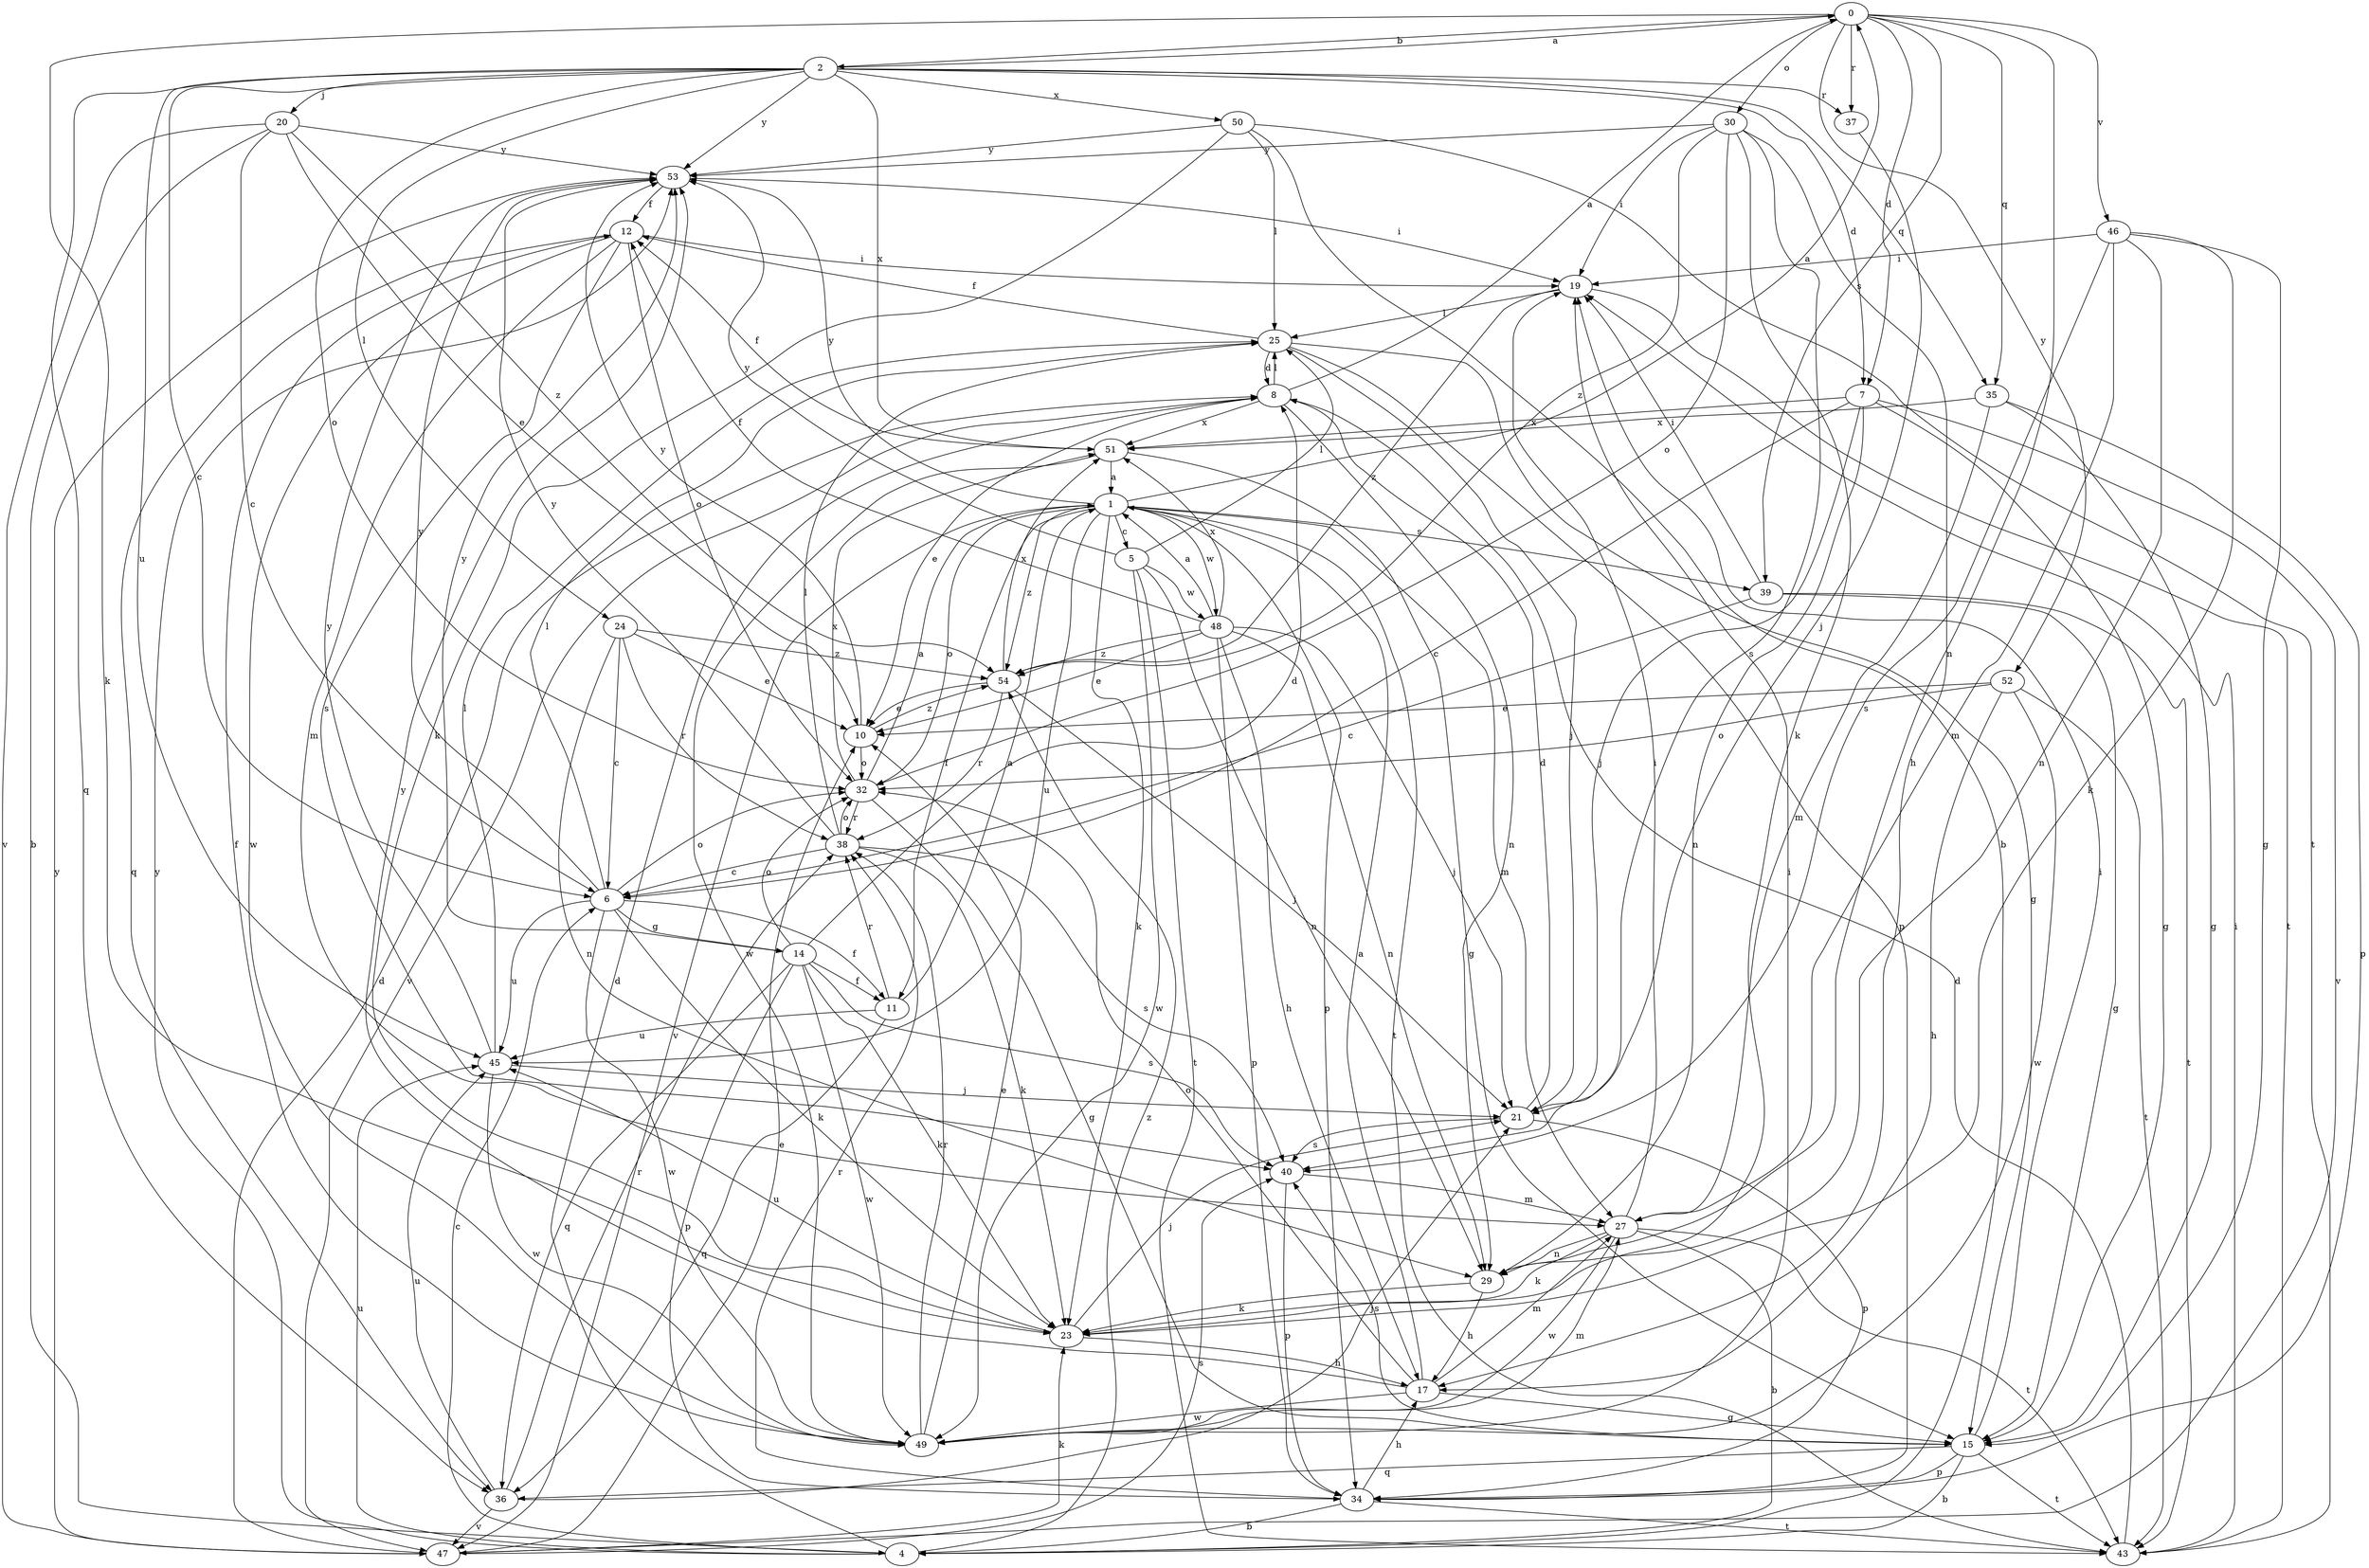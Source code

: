 strict digraph  {
0;
1;
2;
4;
5;
6;
7;
8;
10;
11;
12;
14;
15;
17;
19;
20;
21;
23;
24;
25;
27;
29;
30;
32;
34;
35;
36;
37;
38;
39;
40;
43;
45;
46;
47;
48;
49;
50;
51;
52;
53;
54;
0 -> 2  [label=b];
0 -> 7  [label=d];
0 -> 23  [label=k];
0 -> 29  [label=n];
0 -> 30  [label=o];
0 -> 35  [label=q];
0 -> 37  [label=r];
0 -> 39  [label=s];
0 -> 46  [label=v];
0 -> 52  [label=y];
1 -> 0  [label=a];
1 -> 5  [label=c];
1 -> 11  [label=f];
1 -> 23  [label=k];
1 -> 27  [label=m];
1 -> 32  [label=o];
1 -> 34  [label=p];
1 -> 39  [label=s];
1 -> 43  [label=t];
1 -> 45  [label=u];
1 -> 47  [label=v];
1 -> 48  [label=w];
1 -> 53  [label=y];
1 -> 54  [label=z];
2 -> 0  [label=a];
2 -> 6  [label=c];
2 -> 7  [label=d];
2 -> 20  [label=j];
2 -> 24  [label=l];
2 -> 32  [label=o];
2 -> 35  [label=q];
2 -> 36  [label=q];
2 -> 37  [label=r];
2 -> 45  [label=u];
2 -> 50  [label=x];
2 -> 51  [label=x];
2 -> 53  [label=y];
4 -> 6  [label=c];
4 -> 8  [label=d];
4 -> 45  [label=u];
4 -> 53  [label=y];
4 -> 54  [label=z];
5 -> 25  [label=l];
5 -> 29  [label=n];
5 -> 43  [label=t];
5 -> 48  [label=w];
5 -> 49  [label=w];
5 -> 53  [label=y];
6 -> 11  [label=f];
6 -> 14  [label=g];
6 -> 23  [label=k];
6 -> 25  [label=l];
6 -> 32  [label=o];
6 -> 45  [label=u];
6 -> 49  [label=w];
6 -> 53  [label=y];
7 -> 6  [label=c];
7 -> 15  [label=g];
7 -> 21  [label=j];
7 -> 29  [label=n];
7 -> 47  [label=v];
7 -> 51  [label=x];
8 -> 0  [label=a];
8 -> 10  [label=e];
8 -> 25  [label=l];
8 -> 29  [label=n];
8 -> 47  [label=v];
8 -> 51  [label=x];
10 -> 32  [label=o];
10 -> 53  [label=y];
10 -> 54  [label=z];
11 -> 1  [label=a];
11 -> 36  [label=q];
11 -> 38  [label=r];
11 -> 45  [label=u];
12 -> 19  [label=i];
12 -> 27  [label=m];
12 -> 32  [label=o];
12 -> 36  [label=q];
12 -> 40  [label=s];
12 -> 49  [label=w];
14 -> 8  [label=d];
14 -> 11  [label=f];
14 -> 23  [label=k];
14 -> 32  [label=o];
14 -> 34  [label=p];
14 -> 36  [label=q];
14 -> 40  [label=s];
14 -> 49  [label=w];
14 -> 53  [label=y];
15 -> 4  [label=b];
15 -> 19  [label=i];
15 -> 34  [label=p];
15 -> 36  [label=q];
15 -> 40  [label=s];
15 -> 43  [label=t];
17 -> 1  [label=a];
17 -> 15  [label=g];
17 -> 27  [label=m];
17 -> 32  [label=o];
17 -> 49  [label=w];
17 -> 53  [label=y];
19 -> 25  [label=l];
19 -> 43  [label=t];
19 -> 54  [label=z];
20 -> 4  [label=b];
20 -> 6  [label=c];
20 -> 10  [label=e];
20 -> 47  [label=v];
20 -> 53  [label=y];
20 -> 54  [label=z];
21 -> 8  [label=d];
21 -> 34  [label=p];
21 -> 40  [label=s];
23 -> 17  [label=h];
23 -> 21  [label=j];
23 -> 45  [label=u];
24 -> 6  [label=c];
24 -> 10  [label=e];
24 -> 29  [label=n];
24 -> 38  [label=r];
24 -> 54  [label=z];
25 -> 8  [label=d];
25 -> 12  [label=f];
25 -> 15  [label=g];
25 -> 21  [label=j];
25 -> 34  [label=p];
27 -> 4  [label=b];
27 -> 19  [label=i];
27 -> 23  [label=k];
27 -> 29  [label=n];
27 -> 43  [label=t];
27 -> 49  [label=w];
29 -> 17  [label=h];
29 -> 23  [label=k];
30 -> 17  [label=h];
30 -> 19  [label=i];
30 -> 23  [label=k];
30 -> 32  [label=o];
30 -> 40  [label=s];
30 -> 53  [label=y];
30 -> 54  [label=z];
32 -> 1  [label=a];
32 -> 15  [label=g];
32 -> 38  [label=r];
32 -> 51  [label=x];
34 -> 4  [label=b];
34 -> 17  [label=h];
34 -> 38  [label=r];
34 -> 43  [label=t];
35 -> 15  [label=g];
35 -> 27  [label=m];
35 -> 34  [label=p];
35 -> 51  [label=x];
36 -> 21  [label=j];
36 -> 38  [label=r];
36 -> 45  [label=u];
36 -> 47  [label=v];
37 -> 21  [label=j];
38 -> 6  [label=c];
38 -> 23  [label=k];
38 -> 25  [label=l];
38 -> 32  [label=o];
38 -> 40  [label=s];
38 -> 53  [label=y];
39 -> 6  [label=c];
39 -> 15  [label=g];
39 -> 19  [label=i];
39 -> 43  [label=t];
40 -> 27  [label=m];
40 -> 34  [label=p];
43 -> 8  [label=d];
43 -> 19  [label=i];
45 -> 21  [label=j];
45 -> 25  [label=l];
45 -> 49  [label=w];
45 -> 53  [label=y];
46 -> 15  [label=g];
46 -> 19  [label=i];
46 -> 23  [label=k];
46 -> 27  [label=m];
46 -> 29  [label=n];
46 -> 40  [label=s];
47 -> 8  [label=d];
47 -> 10  [label=e];
47 -> 23  [label=k];
47 -> 40  [label=s];
47 -> 53  [label=y];
48 -> 1  [label=a];
48 -> 10  [label=e];
48 -> 12  [label=f];
48 -> 17  [label=h];
48 -> 21  [label=j];
48 -> 29  [label=n];
48 -> 34  [label=p];
48 -> 51  [label=x];
48 -> 54  [label=z];
49 -> 10  [label=e];
49 -> 12  [label=f];
49 -> 19  [label=i];
49 -> 27  [label=m];
49 -> 38  [label=r];
50 -> 4  [label=b];
50 -> 23  [label=k];
50 -> 25  [label=l];
50 -> 43  [label=t];
50 -> 53  [label=y];
51 -> 1  [label=a];
51 -> 12  [label=f];
51 -> 15  [label=g];
51 -> 49  [label=w];
52 -> 10  [label=e];
52 -> 17  [label=h];
52 -> 32  [label=o];
52 -> 43  [label=t];
52 -> 49  [label=w];
53 -> 12  [label=f];
53 -> 19  [label=i];
54 -> 10  [label=e];
54 -> 21  [label=j];
54 -> 38  [label=r];
54 -> 51  [label=x];
}
